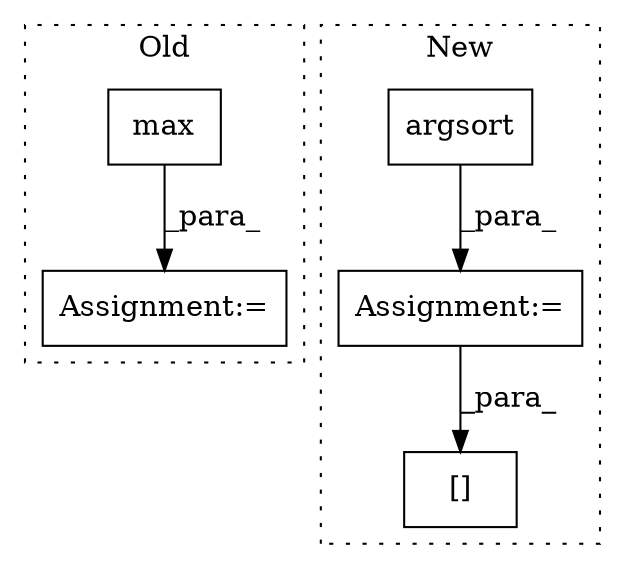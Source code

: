 digraph G {
subgraph cluster0 {
1 [label="max" a="32" s="18794,18805" l="4,1" shape="box"];
3 [label="Assignment:=" a="7" s="18786" l="2" shape="box"];
label = "Old";
style="dotted";
}
subgraph cluster1 {
2 [label="argsort" a="32" s="18840,18850" l="8,1" shape="box"];
4 [label="Assignment:=" a="7" s="18822" l="12" shape="box"];
5 [label="[]" a="2" s="19295,19302" l="6,1" shape="box"];
label = "New";
style="dotted";
}
1 -> 3 [label="_para_"];
2 -> 4 [label="_para_"];
4 -> 5 [label="_para_"];
}